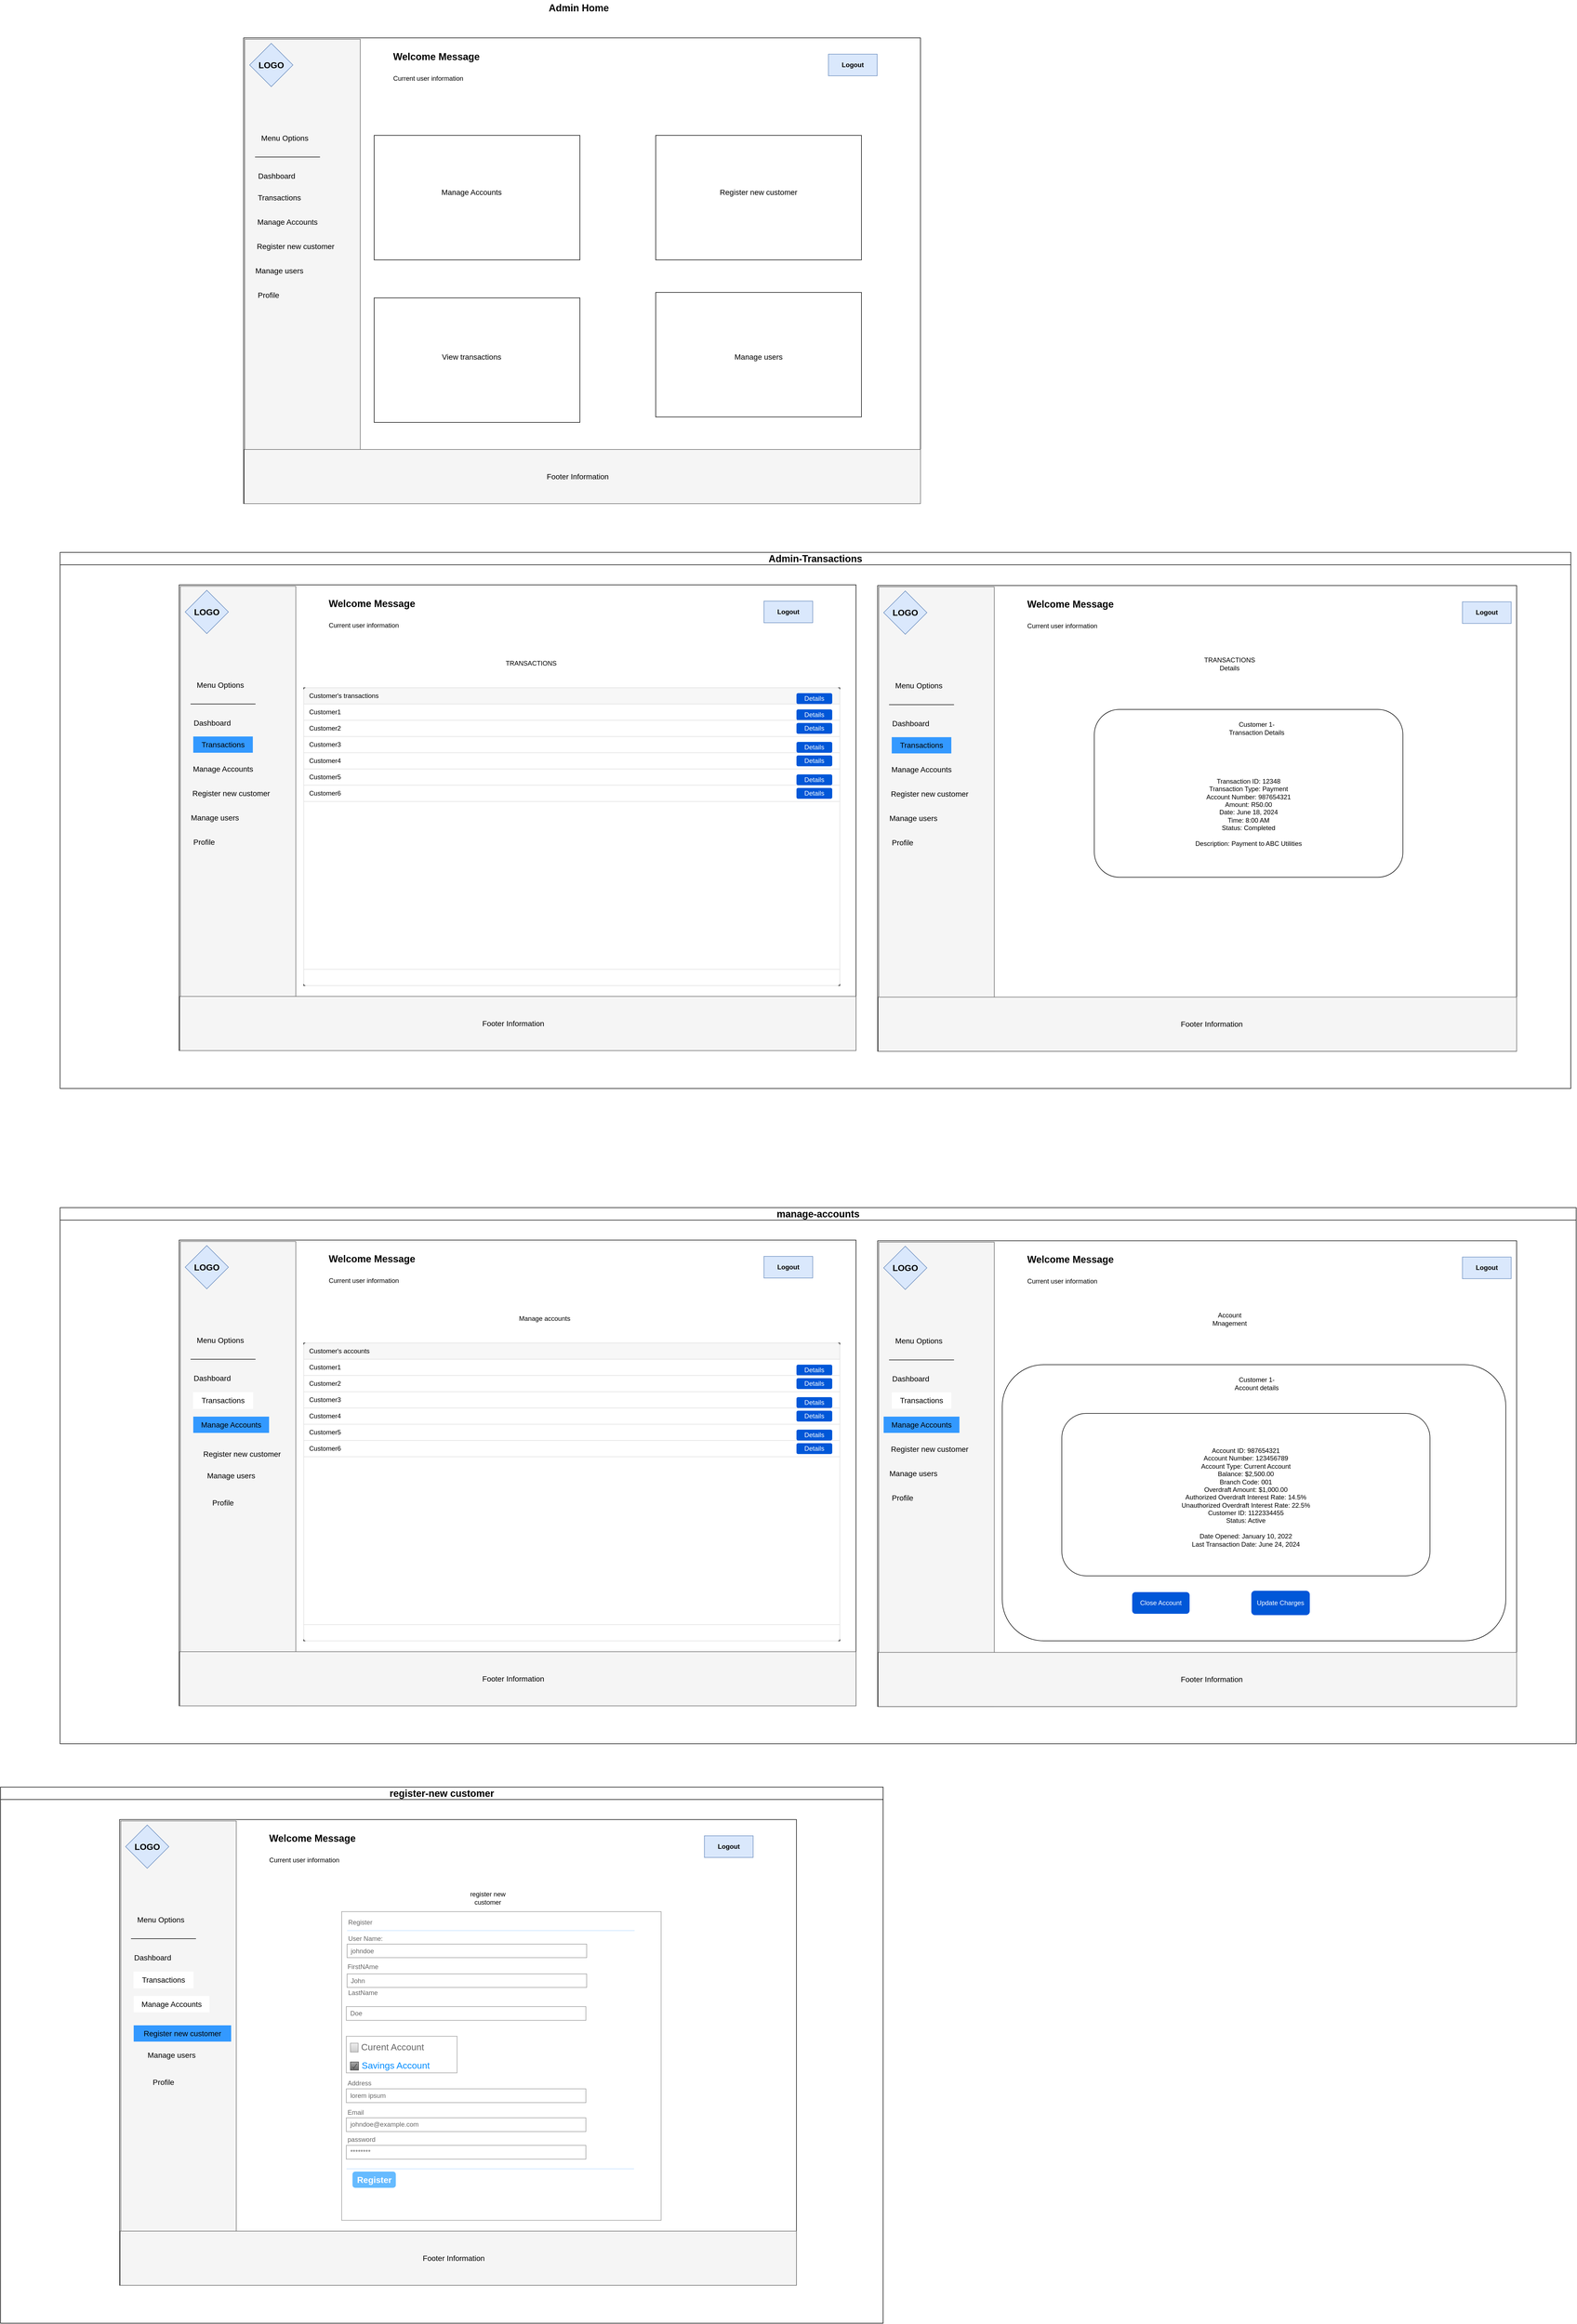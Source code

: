 <mxfile version="24.5.3" type="device">
  <diagram id="3j9G0F825_cHGCq9AKto" name="Page-2">
    <mxGraphModel dx="5407" dy="2713" grid="1" gridSize="10" guides="1" tooltips="1" connect="1" arrows="1" fold="1" page="1" pageScale="1" pageWidth="827" pageHeight="1169" math="0" shadow="0">
      <root>
        <mxCell id="0" />
        <mxCell id="1" parent="0" />
        <mxCell id="xWcjb8qhsKGaQlNw6-6s-24" value="" style="rounded=0;whiteSpace=wrap;html=1;" parent="1" vertex="1">
          <mxGeometry x="-171" y="1180" width="1250" height="860" as="geometry" />
        </mxCell>
        <mxCell id="xWcjb8qhsKGaQlNw6-6s-25" value="" style="rounded=0;whiteSpace=wrap;html=1;fillColor=#f5f5f5;fontColor=#333333;strokeColor=#666666;rotation=-270;" parent="1" vertex="1">
          <mxGeometry x="-490.93" y="1504.69" width="857.5" height="213.13" as="geometry" />
        </mxCell>
        <mxCell id="xWcjb8qhsKGaQlNw6-6s-26" value="&lt;font size=&quot;3&quot;&gt;&lt;b&gt;LOGO&lt;/b&gt;&lt;/font&gt;" style="rhombus;whiteSpace=wrap;html=1;fillColor=#dae8fc;strokeColor=#6c8ebf;" parent="1" vertex="1">
          <mxGeometry x="-160" y="1190" width="80" height="80" as="geometry" />
        </mxCell>
        <mxCell id="xWcjb8qhsKGaQlNw6-6s-30" value="&lt;b&gt;Logout&lt;/b&gt;" style="rounded=0;whiteSpace=wrap;html=1;fillColor=#dae8fc;strokeColor=#6c8ebf;" parent="1" vertex="1">
          <mxGeometry x="909" y="1210" width="90" height="40" as="geometry" />
        </mxCell>
        <mxCell id="xWcjb8qhsKGaQlNw6-6s-32" value="" style="rounded=0;whiteSpace=wrap;html=1;fillColor=#f5f5f5;fontColor=#f5f5f5;strokeColor=#666666;" parent="1" vertex="1">
          <mxGeometry x="-170" y="1940" width="1249" height="100" as="geometry" />
        </mxCell>
        <mxCell id="xWcjb8qhsKGaQlNw6-6s-40" value="&lt;font style=&quot;font-size: 14px;&quot;&gt;Footer Information&lt;/font&gt;" style="text;html=1;align=center;verticalAlign=middle;whiteSpace=wrap;rounded=0;" parent="1" vertex="1">
          <mxGeometry x="383" y="1975" width="126" height="30" as="geometry" />
        </mxCell>
        <mxCell id="xWcjb8qhsKGaQlNw6-6s-41" value="&lt;font style=&quot;font-size: 18px;&quot;&gt;&lt;b&gt;Admin Home&lt;/b&gt;&lt;/font&gt;" style="text;html=1;align=center;verticalAlign=middle;whiteSpace=wrap;rounded=0;" parent="1" vertex="1">
          <mxGeometry x="360" y="1110" width="176" height="30" as="geometry" />
        </mxCell>
        <mxCell id="xWcjb8qhsKGaQlNw6-6s-42" value="" style="rounded=0;whiteSpace=wrap;html=1;" parent="1" vertex="1">
          <mxGeometry x="70" y="1360" width="380" height="230" as="geometry" />
        </mxCell>
        <mxCell id="xWcjb8qhsKGaQlNw6-6s-43" value="&lt;b&gt;&lt;font style=&quot;font-size: 18px;&quot;&gt;Welcome Message&lt;/font&gt;&lt;/b&gt;" style="text;html=1;align=center;verticalAlign=middle;whiteSpace=wrap;rounded=0;" parent="1" vertex="1">
          <mxGeometry x="70" y="1200" width="230" height="30" as="geometry" />
        </mxCell>
        <mxCell id="xWcjb8qhsKGaQlNw6-6s-44" value="Current user information" style="text;html=1;align=center;verticalAlign=middle;whiteSpace=wrap;rounded=0;" parent="1" vertex="1">
          <mxGeometry x="90" y="1240" width="160" height="30" as="geometry" />
        </mxCell>
        <mxCell id="xWcjb8qhsKGaQlNw6-6s-45" value="" style="rounded=0;whiteSpace=wrap;html=1;" parent="1" vertex="1">
          <mxGeometry x="70" y="1660" width="380" height="230" as="geometry" />
        </mxCell>
        <mxCell id="xWcjb8qhsKGaQlNw6-6s-46" value="" style="rounded=0;whiteSpace=wrap;html=1;" parent="1" vertex="1">
          <mxGeometry x="590" y="1360" width="380" height="230" as="geometry" />
        </mxCell>
        <mxCell id="xWcjb8qhsKGaQlNw6-6s-47" value="" style="rounded=0;whiteSpace=wrap;html=1;" parent="1" vertex="1">
          <mxGeometry x="590" y="1650" width="380" height="230" as="geometry" />
        </mxCell>
        <mxCell id="xWcjb8qhsKGaQlNw6-6s-48" value="&lt;font style=&quot;font-size: 14px;&quot;&gt;Menu Options&lt;/font&gt;" style="text;html=1;align=center;verticalAlign=middle;whiteSpace=wrap;rounded=0;" parent="1" vertex="1">
          <mxGeometry x="-150" y="1350" width="110" height="30" as="geometry" />
        </mxCell>
        <mxCell id="xWcjb8qhsKGaQlNw6-6s-49" value="&lt;font style=&quot;font-size: 14px;&quot;&gt;Dashboard&lt;/font&gt;" style="text;html=1;align=center;verticalAlign=middle;whiteSpace=wrap;rounded=0;" parent="1" vertex="1">
          <mxGeometry x="-165" y="1420" width="110" height="30" as="geometry" />
        </mxCell>
        <mxCell id="xWcjb8qhsKGaQlNw6-6s-50" value="&lt;font style=&quot;font-size: 14px;&quot;&gt;Transactions&lt;/font&gt;" style="text;html=1;align=center;verticalAlign=middle;whiteSpace=wrap;rounded=0;" parent="1" vertex="1">
          <mxGeometry x="-160" y="1460" width="110" height="30" as="geometry" />
        </mxCell>
        <mxCell id="xWcjb8qhsKGaQlNw6-6s-51" value="&lt;font style=&quot;font-size: 14px;&quot;&gt;Manage Accounts&lt;/font&gt;" style="text;html=1;align=center;verticalAlign=middle;whiteSpace=wrap;rounded=0;" parent="1" vertex="1">
          <mxGeometry x="-160" y="1504.69" width="140" height="30" as="geometry" />
        </mxCell>
        <mxCell id="xWcjb8qhsKGaQlNw6-6s-53" value="&lt;font style=&quot;font-size: 14px;&quot;&gt;Register new customer&lt;/font&gt;" style="text;html=1;align=center;verticalAlign=middle;whiteSpace=wrap;rounded=0;" parent="1" vertex="1">
          <mxGeometry x="-165" y="1550" width="180" height="30" as="geometry" />
        </mxCell>
        <mxCell id="xWcjb8qhsKGaQlNw6-6s-54" value="&lt;font style=&quot;font-size: 14px;&quot;&gt;Manage users&lt;/font&gt;" style="text;html=1;align=center;verticalAlign=middle;whiteSpace=wrap;rounded=0;" parent="1" vertex="1">
          <mxGeometry x="-160" y="1595" width="110" height="30" as="geometry" />
        </mxCell>
        <mxCell id="xWcjb8qhsKGaQlNw6-6s-55" value="&lt;font style=&quot;font-size: 14px;&quot;&gt;Profile&lt;/font&gt;" style="text;html=1;align=center;verticalAlign=middle;whiteSpace=wrap;rounded=0;" parent="1" vertex="1">
          <mxGeometry x="-180" y="1640" width="110" height="30" as="geometry" />
        </mxCell>
        <mxCell id="xWcjb8qhsKGaQlNw6-6s-56" style="edgeStyle=orthogonalEdgeStyle;rounded=0;orthogonalLoop=1;jettySize=auto;html=1;exitX=0.5;exitY=1;exitDx=0;exitDy=0;" parent="1" source="xWcjb8qhsKGaQlNw6-6s-55" target="xWcjb8qhsKGaQlNw6-6s-55" edge="1">
          <mxGeometry relative="1" as="geometry" />
        </mxCell>
        <mxCell id="xWcjb8qhsKGaQlNw6-6s-57" value="&lt;font style=&quot;font-size: 14px;&quot;&gt;Manage Accounts&lt;/font&gt;" style="text;html=1;align=center;verticalAlign=middle;whiteSpace=wrap;rounded=0;" parent="1" vertex="1">
          <mxGeometry x="180" y="1450" width="140" height="30" as="geometry" />
        </mxCell>
        <mxCell id="xWcjb8qhsKGaQlNw6-6s-58" value="&lt;font style=&quot;font-size: 14px;&quot;&gt;Register new customer&lt;/font&gt;" style="text;html=1;align=center;verticalAlign=middle;whiteSpace=wrap;rounded=0;" parent="1" vertex="1">
          <mxGeometry x="690" y="1450" width="180" height="30" as="geometry" />
        </mxCell>
        <mxCell id="xWcjb8qhsKGaQlNw6-6s-59" value="&lt;font style=&quot;font-size: 14px;&quot;&gt;Manage users&lt;/font&gt;" style="text;html=1;align=center;verticalAlign=middle;whiteSpace=wrap;rounded=0;" parent="1" vertex="1">
          <mxGeometry x="725" y="1754" width="110" height="30" as="geometry" />
        </mxCell>
        <mxCell id="xWcjb8qhsKGaQlNw6-6s-60" value="&lt;font style=&quot;font-size: 14px;&quot;&gt;View transactions&lt;/font&gt;" style="text;html=1;align=center;verticalAlign=middle;whiteSpace=wrap;rounded=0;" parent="1" vertex="1">
          <mxGeometry x="190" y="1754" width="120" height="30" as="geometry" />
        </mxCell>
        <mxCell id="xWcjb8qhsKGaQlNw6-6s-62" value="" style="endArrow=none;html=1;rounded=0;" parent="1" edge="1">
          <mxGeometry width="50" height="50" relative="1" as="geometry">
            <mxPoint x="-30" y="1400" as="sourcePoint" />
            <mxPoint x="-150" y="1400" as="targetPoint" />
          </mxGeometry>
        </mxCell>
        <mxCell id="KaZSMS_361OF5o8MJigc-27" value="&lt;b style=&quot;font-size: 18px;&quot;&gt;Admin-Transactions&lt;/b&gt;" style="swimlane;whiteSpace=wrap;html=1;" parent="1" vertex="1">
          <mxGeometry x="-510" y="2130" width="2790" height="990" as="geometry" />
        </mxCell>
        <mxCell id="KaZSMS_361OF5o8MJigc-137" value="" style="rounded=1;whiteSpace=wrap;html=1;" parent="KaZSMS_361OF5o8MJigc-27" vertex="1">
          <mxGeometry x="2164" y="430" width="346" height="180" as="geometry" />
        </mxCell>
        <mxCell id="KaZSMS_361OF5o8MJigc-28" value="" style="rounded=0;whiteSpace=wrap;html=1;" parent="KaZSMS_361OF5o8MJigc-27" vertex="1">
          <mxGeometry x="219.93" y="60" width="1250" height="860" as="geometry" />
        </mxCell>
        <mxCell id="KaZSMS_361OF5o8MJigc-29" value="" style="rounded=0;whiteSpace=wrap;html=1;fillColor=#f5f5f5;fontColor=#333333;strokeColor=#666666;rotation=-270;" parent="KaZSMS_361OF5o8MJigc-27" vertex="1">
          <mxGeometry x="-100" y="384.69" width="857.5" height="213.13" as="geometry" />
        </mxCell>
        <mxCell id="KaZSMS_361OF5o8MJigc-30" value="&lt;font size=&quot;3&quot;&gt;&lt;b&gt;LOGO&lt;/b&gt;&lt;/font&gt;" style="rhombus;whiteSpace=wrap;html=1;fillColor=#dae8fc;strokeColor=#6c8ebf;" parent="KaZSMS_361OF5o8MJigc-27" vertex="1">
          <mxGeometry x="230.93" y="70" width="80" height="80" as="geometry" />
        </mxCell>
        <mxCell id="KaZSMS_361OF5o8MJigc-31" value="&lt;b&gt;Logout&lt;/b&gt;" style="rounded=0;whiteSpace=wrap;html=1;fillColor=#dae8fc;strokeColor=#6c8ebf;" parent="KaZSMS_361OF5o8MJigc-27" vertex="1">
          <mxGeometry x="1299.93" y="90" width="90" height="40" as="geometry" />
        </mxCell>
        <mxCell id="KaZSMS_361OF5o8MJigc-32" value="" style="rounded=0;whiteSpace=wrap;html=1;fillColor=#f5f5f5;fontColor=#f5f5f5;strokeColor=#666666;" parent="KaZSMS_361OF5o8MJigc-27" vertex="1">
          <mxGeometry x="220.93" y="820" width="1249" height="100" as="geometry" />
        </mxCell>
        <mxCell id="KaZSMS_361OF5o8MJigc-33" value="&lt;font style=&quot;font-size: 14px;&quot;&gt;Footer Information&lt;/font&gt;" style="text;html=1;align=center;verticalAlign=middle;whiteSpace=wrap;rounded=0;" parent="KaZSMS_361OF5o8MJigc-27" vertex="1">
          <mxGeometry x="773.93" y="855" width="126" height="30" as="geometry" />
        </mxCell>
        <mxCell id="KaZSMS_361OF5o8MJigc-35" value="" style="rounded=0;whiteSpace=wrap;html=1;" parent="KaZSMS_361OF5o8MJigc-27" vertex="1">
          <mxGeometry x="450" y="250" width="990" height="550" as="geometry" />
        </mxCell>
        <mxCell id="KaZSMS_361OF5o8MJigc-36" value="&lt;b&gt;&lt;font style=&quot;font-size: 18px;&quot;&gt;Welcome Message&lt;/font&gt;&lt;/b&gt;" style="text;html=1;align=center;verticalAlign=middle;whiteSpace=wrap;rounded=0;" parent="KaZSMS_361OF5o8MJigc-27" vertex="1">
          <mxGeometry x="460.93" y="80" width="230" height="30" as="geometry" />
        </mxCell>
        <mxCell id="KaZSMS_361OF5o8MJigc-37" value="Current user information" style="text;html=1;align=center;verticalAlign=middle;whiteSpace=wrap;rounded=0;" parent="KaZSMS_361OF5o8MJigc-27" vertex="1">
          <mxGeometry x="480.93" y="120" width="160" height="30" as="geometry" />
        </mxCell>
        <mxCell id="KaZSMS_361OF5o8MJigc-39" value="&lt;font style=&quot;font-size: 14px;&quot;&gt;Menu Options&lt;/font&gt;" style="text;html=1;align=center;verticalAlign=middle;whiteSpace=wrap;rounded=0;" parent="KaZSMS_361OF5o8MJigc-27" vertex="1">
          <mxGeometry x="240.93" y="230" width="110" height="30" as="geometry" />
        </mxCell>
        <mxCell id="KaZSMS_361OF5o8MJigc-40" value="&lt;font style=&quot;font-size: 14px;&quot;&gt;Dashboard&lt;/font&gt;" style="text;html=1;align=center;verticalAlign=middle;whiteSpace=wrap;rounded=0;" parent="KaZSMS_361OF5o8MJigc-27" vertex="1">
          <mxGeometry x="225.93" y="300" width="110" height="30" as="geometry" />
        </mxCell>
        <mxCell id="KaZSMS_361OF5o8MJigc-41" value="&lt;font style=&quot;font-size: 14px;&quot;&gt;Transactions&lt;/font&gt;" style="text;html=1;align=center;verticalAlign=middle;whiteSpace=wrap;rounded=0;fillColor=#3399FF;" parent="KaZSMS_361OF5o8MJigc-27" vertex="1">
          <mxGeometry x="245.93" y="340" width="110" height="30" as="geometry" />
        </mxCell>
        <mxCell id="KaZSMS_361OF5o8MJigc-42" value="&lt;font style=&quot;font-size: 14px;&quot;&gt;Manage Accounts&lt;/font&gt;" style="text;html=1;align=center;verticalAlign=middle;whiteSpace=wrap;rounded=0;" parent="KaZSMS_361OF5o8MJigc-27" vertex="1">
          <mxGeometry x="230.93" y="384.69" width="140" height="30" as="geometry" />
        </mxCell>
        <mxCell id="KaZSMS_361OF5o8MJigc-43" value="&lt;font style=&quot;font-size: 14px;&quot;&gt;Register new customer&lt;/font&gt;" style="text;html=1;align=center;verticalAlign=middle;whiteSpace=wrap;rounded=0;" parent="KaZSMS_361OF5o8MJigc-27" vertex="1">
          <mxGeometry x="225.93" y="430" width="180" height="30" as="geometry" />
        </mxCell>
        <mxCell id="KaZSMS_361OF5o8MJigc-44" value="&lt;font style=&quot;font-size: 14px;&quot;&gt;Manage users&lt;/font&gt;" style="text;html=1;align=center;verticalAlign=middle;whiteSpace=wrap;rounded=0;" parent="KaZSMS_361OF5o8MJigc-27" vertex="1">
          <mxGeometry x="230.93" y="475" width="110" height="30" as="geometry" />
        </mxCell>
        <mxCell id="KaZSMS_361OF5o8MJigc-45" value="&lt;font style=&quot;font-size: 14px;&quot;&gt;Profile&lt;/font&gt;" style="text;html=1;align=center;verticalAlign=middle;whiteSpace=wrap;rounded=0;" parent="KaZSMS_361OF5o8MJigc-27" vertex="1">
          <mxGeometry x="210.93" y="520" width="110" height="30" as="geometry" />
        </mxCell>
        <mxCell id="KaZSMS_361OF5o8MJigc-46" style="edgeStyle=orthogonalEdgeStyle;rounded=0;orthogonalLoop=1;jettySize=auto;html=1;exitX=0.5;exitY=1;exitDx=0;exitDy=0;" parent="KaZSMS_361OF5o8MJigc-27" source="KaZSMS_361OF5o8MJigc-45" target="KaZSMS_361OF5o8MJigc-45" edge="1">
          <mxGeometry relative="1" as="geometry" />
        </mxCell>
        <mxCell id="KaZSMS_361OF5o8MJigc-49" value="" style="endArrow=none;html=1;rounded=0;" parent="KaZSMS_361OF5o8MJigc-27" edge="1">
          <mxGeometry width="50" height="50" relative="1" as="geometry">
            <mxPoint x="360.93" y="280" as="sourcePoint" />
            <mxPoint x="240.93" y="280" as="targetPoint" />
          </mxGeometry>
        </mxCell>
        <mxCell id="KaZSMS_361OF5o8MJigc-50" value="TRANSACTIONS" style="text;html=1;align=center;verticalAlign=middle;whiteSpace=wrap;rounded=0;" parent="KaZSMS_361OF5o8MJigc-27" vertex="1">
          <mxGeometry x="839.93" y="190" width="60" height="30" as="geometry" />
        </mxCell>
        <mxCell id="KaZSMS_361OF5o8MJigc-51" value="" style="html=1;shadow=0;dashed=0;shape=mxgraph.bootstrap.rrect;rSize=5;strokeColor=#DFDFDF;html=1;whiteSpace=wrap;fillColor=#FFFFFF;fontColor=#000000;" parent="KaZSMS_361OF5o8MJigc-27" vertex="1">
          <mxGeometry x="450" y="250" width="990" height="550" as="geometry" />
        </mxCell>
        <mxCell id="KaZSMS_361OF5o8MJigc-52" value="Customer&#39;s transactions" style="html=1;shadow=0;dashed=0;shape=mxgraph.bootstrap.topButton;strokeColor=inherit;fillColor=#F7F7F7;rSize=5;perimeter=none;whiteSpace=wrap;resizeWidth=1;align=left;spacing=10;" parent="KaZSMS_361OF5o8MJigc-51" vertex="1">
          <mxGeometry width="990" height="30" relative="1" as="geometry" />
        </mxCell>
        <mxCell id="KaZSMS_361OF5o8MJigc-53" value="Customer1" style="strokeColor=inherit;fillColor=inherit;gradientColor=inherit;fontColor=inherit;html=1;shadow=0;dashed=0;perimeter=none;whiteSpace=wrap;resizeWidth=1;align=left;spacing=10;" parent="KaZSMS_361OF5o8MJigc-51" vertex="1">
          <mxGeometry width="990" height="30" relative="1" as="geometry">
            <mxPoint y="30" as="offset" />
          </mxGeometry>
        </mxCell>
        <mxCell id="KaZSMS_361OF5o8MJigc-54" value="Customer3" style="strokeColor=inherit;fillColor=inherit;gradientColor=inherit;fontColor=inherit;html=1;shadow=0;dashed=0;perimeter=none;whiteSpace=wrap;resizeWidth=1;align=left;spacing=10;" parent="KaZSMS_361OF5o8MJigc-51" vertex="1">
          <mxGeometry width="990" height="30" relative="1" as="geometry">
            <mxPoint y="90" as="offset" />
          </mxGeometry>
        </mxCell>
        <mxCell id="KaZSMS_361OF5o8MJigc-55" value="" style="strokeColor=inherit;fillColor=inherit;gradientColor=inherit;fontColor=inherit;html=1;shadow=0;dashed=0;shape=mxgraph.bootstrap.bottomButton;rSize=5;perimeter=none;whiteSpace=wrap;resizeWidth=1;resizeHeight=0;align=left;spacing=10;" parent="KaZSMS_361OF5o8MJigc-51" vertex="1">
          <mxGeometry y="1" width="990" height="30" relative="1" as="geometry">
            <mxPoint y="-30" as="offset" />
          </mxGeometry>
        </mxCell>
        <mxCell id="KaZSMS_361OF5o8MJigc-56" value="Details" style="rounded=1;fillColor=#0057D8;strokeColor=none;html=1;whiteSpace=wrap;fontColor=#ffffff;align=center;verticalAlign=middle;fontStyle=0;fontSize=12;sketch=0;" parent="KaZSMS_361OF5o8MJigc-51" vertex="1">
          <mxGeometry x="910" y="10" width="66" height="20" as="geometry" />
        </mxCell>
        <mxCell id="KaZSMS_361OF5o8MJigc-57" value="Details" style="rounded=1;fillColor=#0057D8;strokeColor=none;html=1;whiteSpace=wrap;fontColor=#ffffff;align=center;verticalAlign=middle;fontStyle=0;fontSize=12;sketch=0;" parent="KaZSMS_361OF5o8MJigc-51" vertex="1">
          <mxGeometry x="910" y="40" width="66" height="20" as="geometry" />
        </mxCell>
        <mxCell id="KaZSMS_361OF5o8MJigc-92" value="Customer6" style="strokeColor=inherit;fillColor=inherit;gradientColor=inherit;fontColor=inherit;html=1;shadow=0;dashed=0;perimeter=none;whiteSpace=wrap;resizeWidth=1;align=left;spacing=10;" parent="KaZSMS_361OF5o8MJigc-51" vertex="1">
          <mxGeometry y="180" width="990" height="30" as="geometry" />
        </mxCell>
        <mxCell id="KaZSMS_361OF5o8MJigc-91" value="Customer5" style="strokeColor=inherit;fillColor=inherit;gradientColor=inherit;fontColor=inherit;html=1;shadow=0;dashed=0;perimeter=none;whiteSpace=wrap;resizeWidth=1;align=left;spacing=10;" parent="KaZSMS_361OF5o8MJigc-51" vertex="1">
          <mxGeometry y="150" width="990" height="30" as="geometry" />
        </mxCell>
        <mxCell id="KaZSMS_361OF5o8MJigc-90" value="Customer4" style="strokeColor=inherit;fillColor=inherit;gradientColor=inherit;fontColor=inherit;html=1;shadow=0;dashed=0;perimeter=none;whiteSpace=wrap;resizeWidth=1;align=left;spacing=10;" parent="KaZSMS_361OF5o8MJigc-51" vertex="1">
          <mxGeometry y="120" width="990" height="30" as="geometry" />
        </mxCell>
        <mxCell id="KaZSMS_361OF5o8MJigc-89" value="Customer2" style="strokeColor=inherit;fillColor=inherit;gradientColor=inherit;fontColor=inherit;html=1;shadow=0;dashed=0;perimeter=none;whiteSpace=wrap;resizeWidth=1;align=left;spacing=10;" parent="KaZSMS_361OF5o8MJigc-51" vertex="1">
          <mxGeometry y="60" width="990" height="30" as="geometry" />
        </mxCell>
        <mxCell id="KaZSMS_361OF5o8MJigc-58" value="Details" style="rounded=1;fillColor=#0057D8;strokeColor=none;html=1;whiteSpace=wrap;fontColor=#ffffff;align=center;verticalAlign=middle;fontStyle=0;fontSize=12;sketch=0;" parent="KaZSMS_361OF5o8MJigc-51" vertex="1">
          <mxGeometry x="910" y="65" width="66" height="20" as="geometry" />
        </mxCell>
        <mxCell id="KaZSMS_361OF5o8MJigc-94" value="Details" style="rounded=1;fillColor=#0057D8;strokeColor=none;html=1;whiteSpace=wrap;fontColor=#ffffff;align=center;verticalAlign=middle;fontStyle=0;fontSize=12;sketch=0;" parent="KaZSMS_361OF5o8MJigc-51" vertex="1">
          <mxGeometry x="910" y="185" width="66" height="20" as="geometry" />
        </mxCell>
        <mxCell id="KaZSMS_361OF5o8MJigc-93" value="Details" style="rounded=1;fillColor=#0057D8;strokeColor=none;html=1;whiteSpace=wrap;fontColor=#ffffff;align=center;verticalAlign=middle;fontStyle=0;fontSize=12;sketch=0;" parent="KaZSMS_361OF5o8MJigc-51" vertex="1">
          <mxGeometry x="910" y="160" width="66" height="20" as="geometry" />
        </mxCell>
        <mxCell id="KaZSMS_361OF5o8MJigc-96" value="Details" style="rounded=1;fillColor=#0057D8;strokeColor=none;html=1;whiteSpace=wrap;fontColor=#ffffff;align=center;verticalAlign=middle;fontStyle=0;fontSize=12;sketch=0;" parent="KaZSMS_361OF5o8MJigc-51" vertex="1">
          <mxGeometry x="910" y="125" width="66" height="20" as="geometry" />
        </mxCell>
        <mxCell id="KaZSMS_361OF5o8MJigc-97" value="Details" style="rounded=1;fillColor=#0057D8;strokeColor=none;html=1;whiteSpace=wrap;fontColor=#ffffff;align=center;verticalAlign=middle;fontStyle=0;fontSize=12;sketch=0;" parent="KaZSMS_361OF5o8MJigc-51" vertex="1">
          <mxGeometry x="910" y="100" width="66" height="20" as="geometry" />
        </mxCell>
        <mxCell id="KaZSMS_361OF5o8MJigc-98" value="" style="rounded=0;whiteSpace=wrap;html=1;" parent="KaZSMS_361OF5o8MJigc-27" vertex="1">
          <mxGeometry x="1509.93" y="61.26" width="1180.07" height="860" as="geometry" />
        </mxCell>
        <mxCell id="KaZSMS_361OF5o8MJigc-99" value="" style="rounded=0;whiteSpace=wrap;html=1;fillColor=#f5f5f5;fontColor=#333333;strokeColor=#666666;rotation=-270;" parent="KaZSMS_361OF5o8MJigc-27" vertex="1">
          <mxGeometry x="1190" y="385.95" width="857.5" height="213.13" as="geometry" />
        </mxCell>
        <mxCell id="KaZSMS_361OF5o8MJigc-100" value="&lt;font size=&quot;3&quot;&gt;&lt;b&gt;LOGO&lt;/b&gt;&lt;/font&gt;" style="rhombus;whiteSpace=wrap;html=1;fillColor=#dae8fc;strokeColor=#6c8ebf;" parent="KaZSMS_361OF5o8MJigc-27" vertex="1">
          <mxGeometry x="1520.93" y="71.26" width="80" height="80" as="geometry" />
        </mxCell>
        <mxCell id="KaZSMS_361OF5o8MJigc-101" value="&lt;b&gt;Logout&lt;/b&gt;" style="rounded=0;whiteSpace=wrap;html=1;fillColor=#dae8fc;strokeColor=#6c8ebf;" parent="KaZSMS_361OF5o8MJigc-27" vertex="1">
          <mxGeometry x="2589.93" y="91.26" width="90" height="40" as="geometry" />
        </mxCell>
        <mxCell id="KaZSMS_361OF5o8MJigc-102" value="" style="rounded=0;whiteSpace=wrap;html=1;fillColor=#f5f5f5;fontColor=#f5f5f5;strokeColor=#666666;" parent="KaZSMS_361OF5o8MJigc-27" vertex="1">
          <mxGeometry x="1510.93" y="821.26" width="1179.07" height="100" as="geometry" />
        </mxCell>
        <mxCell id="KaZSMS_361OF5o8MJigc-103" value="&lt;font style=&quot;font-size: 14px;&quot;&gt;Footer Information&lt;/font&gt;" style="text;html=1;align=center;verticalAlign=middle;whiteSpace=wrap;rounded=0;" parent="KaZSMS_361OF5o8MJigc-27" vertex="1">
          <mxGeometry x="2063.93" y="856.26" width="126" height="30" as="geometry" />
        </mxCell>
        <mxCell id="KaZSMS_361OF5o8MJigc-105" value="&lt;b&gt;&lt;font style=&quot;font-size: 18px;&quot;&gt;Welcome Message&lt;/font&gt;&lt;/b&gt;" style="text;html=1;align=center;verticalAlign=middle;whiteSpace=wrap;rounded=0;" parent="KaZSMS_361OF5o8MJigc-27" vertex="1">
          <mxGeometry x="1750.93" y="81.26" width="230" height="30" as="geometry" />
        </mxCell>
        <mxCell id="KaZSMS_361OF5o8MJigc-106" value="Current user information" style="text;html=1;align=center;verticalAlign=middle;whiteSpace=wrap;rounded=0;" parent="KaZSMS_361OF5o8MJigc-27" vertex="1">
          <mxGeometry x="1770.93" y="121.26" width="160" height="30" as="geometry" />
        </mxCell>
        <mxCell id="KaZSMS_361OF5o8MJigc-107" value="&lt;font style=&quot;font-size: 14px;&quot;&gt;Menu Options&lt;/font&gt;" style="text;html=1;align=center;verticalAlign=middle;whiteSpace=wrap;rounded=0;" parent="KaZSMS_361OF5o8MJigc-27" vertex="1">
          <mxGeometry x="1530.93" y="231.26" width="110" height="30" as="geometry" />
        </mxCell>
        <mxCell id="KaZSMS_361OF5o8MJigc-108" value="&lt;font style=&quot;font-size: 14px;&quot;&gt;Dashboard&lt;/font&gt;" style="text;html=1;align=center;verticalAlign=middle;whiteSpace=wrap;rounded=0;" parent="KaZSMS_361OF5o8MJigc-27" vertex="1">
          <mxGeometry x="1515.93" y="301.26" width="110" height="30" as="geometry" />
        </mxCell>
        <mxCell id="KaZSMS_361OF5o8MJigc-109" value="&lt;font style=&quot;font-size: 14px;&quot;&gt;Transactions&lt;/font&gt;" style="text;html=1;align=center;verticalAlign=middle;whiteSpace=wrap;rounded=0;fillColor=#3399FF;" parent="KaZSMS_361OF5o8MJigc-27" vertex="1">
          <mxGeometry x="1535.93" y="341.26" width="110" height="30" as="geometry" />
        </mxCell>
        <mxCell id="KaZSMS_361OF5o8MJigc-110" value="&lt;font style=&quot;font-size: 14px;&quot;&gt;Manage Accounts&lt;/font&gt;" style="text;html=1;align=center;verticalAlign=middle;whiteSpace=wrap;rounded=0;" parent="KaZSMS_361OF5o8MJigc-27" vertex="1">
          <mxGeometry x="1520.93" y="385.95" width="140" height="30" as="geometry" />
        </mxCell>
        <mxCell id="KaZSMS_361OF5o8MJigc-111" value="&lt;font style=&quot;font-size: 14px;&quot;&gt;Register new customer&lt;/font&gt;" style="text;html=1;align=center;verticalAlign=middle;whiteSpace=wrap;rounded=0;" parent="KaZSMS_361OF5o8MJigc-27" vertex="1">
          <mxGeometry x="1515.93" y="431.26" width="180" height="30" as="geometry" />
        </mxCell>
        <mxCell id="KaZSMS_361OF5o8MJigc-112" value="&lt;font style=&quot;font-size: 14px;&quot;&gt;Manage users&lt;/font&gt;" style="text;html=1;align=center;verticalAlign=middle;whiteSpace=wrap;rounded=0;" parent="KaZSMS_361OF5o8MJigc-27" vertex="1">
          <mxGeometry x="1520.93" y="476.26" width="110" height="30" as="geometry" />
        </mxCell>
        <mxCell id="KaZSMS_361OF5o8MJigc-113" value="&lt;font style=&quot;font-size: 14px;&quot;&gt;Profile&lt;/font&gt;" style="text;html=1;align=center;verticalAlign=middle;whiteSpace=wrap;rounded=0;" parent="KaZSMS_361OF5o8MJigc-27" vertex="1">
          <mxGeometry x="1500.93" y="521.26" width="110" height="30" as="geometry" />
        </mxCell>
        <mxCell id="KaZSMS_361OF5o8MJigc-114" style="edgeStyle=orthogonalEdgeStyle;rounded=0;orthogonalLoop=1;jettySize=auto;html=1;exitX=0.5;exitY=1;exitDx=0;exitDy=0;" parent="KaZSMS_361OF5o8MJigc-27" source="KaZSMS_361OF5o8MJigc-113" target="KaZSMS_361OF5o8MJigc-113" edge="1">
          <mxGeometry relative="1" as="geometry" />
        </mxCell>
        <mxCell id="KaZSMS_361OF5o8MJigc-115" value="" style="endArrow=none;html=1;rounded=0;" parent="KaZSMS_361OF5o8MJigc-27" edge="1">
          <mxGeometry width="50" height="50" relative="1" as="geometry">
            <mxPoint x="1650.93" y="281.26" as="sourcePoint" />
            <mxPoint x="1530.93" y="281.26" as="targetPoint" />
          </mxGeometry>
        </mxCell>
        <mxCell id="KaZSMS_361OF5o8MJigc-116" value="TRANSACTIONS Details" style="text;html=1;align=center;verticalAlign=middle;whiteSpace=wrap;rounded=0;" parent="KaZSMS_361OF5o8MJigc-27" vertex="1">
          <mxGeometry x="2129.93" y="191.26" width="60" height="30" as="geometry" />
        </mxCell>
        <mxCell id="KaZSMS_361OF5o8MJigc-133" value="" style="rounded=1;whiteSpace=wrap;html=1;" parent="KaZSMS_361OF5o8MJigc-27" vertex="1">
          <mxGeometry x="1910" y="290" width="570" height="310" as="geometry" />
        </mxCell>
        <mxCell id="KaZSMS_361OF5o8MJigc-134" value="Customer 1-Transaction Details" style="text;html=1;align=center;verticalAlign=middle;whiteSpace=wrap;rounded=0;" parent="KaZSMS_361OF5o8MJigc-27" vertex="1">
          <mxGeometry x="2154.97" y="310" width="110.07" height="30" as="geometry" />
        </mxCell>
        <mxCell id="KaZSMS_361OF5o8MJigc-136" value="&lt;div&gt;Transaction ID: 12348&lt;/div&gt;&lt;div&gt;Transaction Type: Payment&lt;/div&gt;&lt;div&gt;Account Number: 987654321&lt;/div&gt;&lt;div&gt;Amount: R50.00&lt;/div&gt;&lt;div&gt;Date: June 18, 2024&lt;/div&gt;&lt;div&gt;Time: 8:00 AM&lt;/div&gt;&lt;div&gt;Status: Completed&lt;/div&gt;&lt;div&gt;&lt;br&gt;&lt;/div&gt;&lt;div&gt;Description: Payment to ABC Utilities&lt;/div&gt;" style="text;html=1;align=center;verticalAlign=middle;whiteSpace=wrap;rounded=0;" parent="KaZSMS_361OF5o8MJigc-27" vertex="1">
          <mxGeometry x="2085" y="400" width="220" height="160" as="geometry" />
        </mxCell>
        <mxCell id="KaZSMS_361OF5o8MJigc-138" value="&lt;b style=&quot;font-size: 18px;&quot;&gt;manage-accounts&lt;/b&gt;" style="swimlane;whiteSpace=wrap;html=1;" parent="1" vertex="1">
          <mxGeometry x="-510" y="3340" width="2800" height="990" as="geometry" />
        </mxCell>
        <mxCell id="KaZSMS_361OF5o8MJigc-139" value="" style="rounded=1;whiteSpace=wrap;html=1;" parent="KaZSMS_361OF5o8MJigc-138" vertex="1">
          <mxGeometry x="2164" y="430" width="346" height="180" as="geometry" />
        </mxCell>
        <mxCell id="KaZSMS_361OF5o8MJigc-140" value="" style="rounded=0;whiteSpace=wrap;html=1;" parent="KaZSMS_361OF5o8MJigc-138" vertex="1">
          <mxGeometry x="219.93" y="60" width="1250" height="860" as="geometry" />
        </mxCell>
        <mxCell id="KaZSMS_361OF5o8MJigc-141" value="" style="rounded=0;whiteSpace=wrap;html=1;fillColor=#f5f5f5;fontColor=#333333;strokeColor=#666666;rotation=-270;" parent="KaZSMS_361OF5o8MJigc-138" vertex="1">
          <mxGeometry x="-100" y="384.69" width="857.5" height="213.13" as="geometry" />
        </mxCell>
        <mxCell id="KaZSMS_361OF5o8MJigc-142" value="&lt;font size=&quot;3&quot;&gt;&lt;b&gt;LOGO&lt;/b&gt;&lt;/font&gt;" style="rhombus;whiteSpace=wrap;html=1;fillColor=#dae8fc;strokeColor=#6c8ebf;" parent="KaZSMS_361OF5o8MJigc-138" vertex="1">
          <mxGeometry x="230.93" y="70" width="80" height="80" as="geometry" />
        </mxCell>
        <mxCell id="KaZSMS_361OF5o8MJigc-143" value="&lt;b&gt;Logout&lt;/b&gt;" style="rounded=0;whiteSpace=wrap;html=1;fillColor=#dae8fc;strokeColor=#6c8ebf;" parent="KaZSMS_361OF5o8MJigc-138" vertex="1">
          <mxGeometry x="1299.93" y="90" width="90" height="40" as="geometry" />
        </mxCell>
        <mxCell id="KaZSMS_361OF5o8MJigc-144" value="" style="rounded=0;whiteSpace=wrap;html=1;fillColor=#f5f5f5;fontColor=#f5f5f5;strokeColor=#666666;" parent="KaZSMS_361OF5o8MJigc-138" vertex="1">
          <mxGeometry x="220.93" y="820" width="1249" height="100" as="geometry" />
        </mxCell>
        <mxCell id="KaZSMS_361OF5o8MJigc-145" value="&lt;font style=&quot;font-size: 14px;&quot;&gt;Footer Information&lt;/font&gt;" style="text;html=1;align=center;verticalAlign=middle;whiteSpace=wrap;rounded=0;" parent="KaZSMS_361OF5o8MJigc-138" vertex="1">
          <mxGeometry x="773.93" y="855" width="126" height="30" as="geometry" />
        </mxCell>
        <mxCell id="KaZSMS_361OF5o8MJigc-146" value="" style="rounded=0;whiteSpace=wrap;html=1;" parent="KaZSMS_361OF5o8MJigc-138" vertex="1">
          <mxGeometry x="450" y="250" width="990" height="550" as="geometry" />
        </mxCell>
        <mxCell id="KaZSMS_361OF5o8MJigc-147" value="&lt;b&gt;&lt;font style=&quot;font-size: 18px;&quot;&gt;Welcome Message&lt;/font&gt;&lt;/b&gt;" style="text;html=1;align=center;verticalAlign=middle;whiteSpace=wrap;rounded=0;" parent="KaZSMS_361OF5o8MJigc-138" vertex="1">
          <mxGeometry x="460.93" y="80" width="230" height="30" as="geometry" />
        </mxCell>
        <mxCell id="KaZSMS_361OF5o8MJigc-148" value="Current user information" style="text;html=1;align=center;verticalAlign=middle;whiteSpace=wrap;rounded=0;" parent="KaZSMS_361OF5o8MJigc-138" vertex="1">
          <mxGeometry x="480.93" y="120" width="160" height="30" as="geometry" />
        </mxCell>
        <mxCell id="KaZSMS_361OF5o8MJigc-149" value="&lt;font style=&quot;font-size: 14px;&quot;&gt;Menu Options&lt;/font&gt;" style="text;html=1;align=center;verticalAlign=middle;whiteSpace=wrap;rounded=0;" parent="KaZSMS_361OF5o8MJigc-138" vertex="1">
          <mxGeometry x="240.93" y="230" width="110" height="30" as="geometry" />
        </mxCell>
        <mxCell id="KaZSMS_361OF5o8MJigc-150" value="&lt;font style=&quot;font-size: 14px;&quot;&gt;Dashboard&lt;/font&gt;" style="text;html=1;align=center;verticalAlign=middle;whiteSpace=wrap;rounded=0;" parent="KaZSMS_361OF5o8MJigc-138" vertex="1">
          <mxGeometry x="225.93" y="300" width="110" height="30" as="geometry" />
        </mxCell>
        <mxCell id="KaZSMS_361OF5o8MJigc-151" value="&lt;font style=&quot;font-size: 14px;&quot;&gt;Transactions&lt;/font&gt;" style="text;html=1;align=center;verticalAlign=middle;whiteSpace=wrap;rounded=0;fillColor=#FFFFFF;strokeColor=#FFFFFF;" parent="KaZSMS_361OF5o8MJigc-138" vertex="1">
          <mxGeometry x="245.93" y="341.26" width="110" height="30" as="geometry" />
        </mxCell>
        <mxCell id="KaZSMS_361OF5o8MJigc-152" value="&lt;font style=&quot;font-size: 14px;&quot;&gt;Manage Accounts&lt;/font&gt;" style="text;html=1;align=center;verticalAlign=middle;whiteSpace=wrap;rounded=0;fillColor=#3399FF;" parent="KaZSMS_361OF5o8MJigc-138" vertex="1">
          <mxGeometry x="245.93" y="385.95" width="140" height="30" as="geometry" />
        </mxCell>
        <mxCell id="KaZSMS_361OF5o8MJigc-153" value="&lt;font style=&quot;font-size: 14px;&quot;&gt;Register new customer&lt;/font&gt;" style="text;html=1;align=center;verticalAlign=middle;whiteSpace=wrap;rounded=0;" parent="KaZSMS_361OF5o8MJigc-138" vertex="1">
          <mxGeometry x="245.93" y="440" width="180" height="30" as="geometry" />
        </mxCell>
        <mxCell id="KaZSMS_361OF5o8MJigc-154" value="&lt;font style=&quot;font-size: 14px;&quot;&gt;Manage users&lt;/font&gt;" style="text;html=1;align=center;verticalAlign=middle;whiteSpace=wrap;rounded=0;" parent="KaZSMS_361OF5o8MJigc-138" vertex="1">
          <mxGeometry x="260.93" y="480" width="110" height="30" as="geometry" />
        </mxCell>
        <mxCell id="KaZSMS_361OF5o8MJigc-155" value="&lt;font style=&quot;font-size: 14px;&quot;&gt;Profile&lt;/font&gt;" style="text;html=1;align=center;verticalAlign=middle;whiteSpace=wrap;rounded=0;" parent="KaZSMS_361OF5o8MJigc-138" vertex="1">
          <mxGeometry x="245.93" y="530" width="110" height="30" as="geometry" />
        </mxCell>
        <mxCell id="KaZSMS_361OF5o8MJigc-156" style="edgeStyle=orthogonalEdgeStyle;rounded=0;orthogonalLoop=1;jettySize=auto;html=1;exitX=0.5;exitY=1;exitDx=0;exitDy=0;" parent="KaZSMS_361OF5o8MJigc-138" source="KaZSMS_361OF5o8MJigc-155" target="KaZSMS_361OF5o8MJigc-155" edge="1">
          <mxGeometry relative="1" as="geometry" />
        </mxCell>
        <mxCell id="KaZSMS_361OF5o8MJigc-157" value="" style="endArrow=none;html=1;rounded=0;" parent="KaZSMS_361OF5o8MJigc-138" edge="1">
          <mxGeometry width="50" height="50" relative="1" as="geometry">
            <mxPoint x="360.93" y="280" as="sourcePoint" />
            <mxPoint x="240.93" y="280" as="targetPoint" />
          </mxGeometry>
        </mxCell>
        <mxCell id="KaZSMS_361OF5o8MJigc-158" value="Manage accounts" style="text;html=1;align=center;verticalAlign=middle;whiteSpace=wrap;rounded=0;" parent="KaZSMS_361OF5o8MJigc-138" vertex="1">
          <mxGeometry x="839.93" y="190" width="110.07" height="30" as="geometry" />
        </mxCell>
        <mxCell id="KaZSMS_361OF5o8MJigc-159" value="" style="html=1;shadow=0;dashed=0;shape=mxgraph.bootstrap.rrect;rSize=5;strokeColor=#DFDFDF;html=1;whiteSpace=wrap;fillColor=#FFFFFF;fontColor=#000000;" parent="KaZSMS_361OF5o8MJigc-138" vertex="1">
          <mxGeometry x="450" y="250" width="990" height="550" as="geometry" />
        </mxCell>
        <mxCell id="KaZSMS_361OF5o8MJigc-160" value="Customer&#39;s accounts" style="html=1;shadow=0;dashed=0;shape=mxgraph.bootstrap.topButton;strokeColor=inherit;fillColor=#F7F7F7;rSize=5;perimeter=none;whiteSpace=wrap;resizeWidth=1;align=left;spacing=10;" parent="KaZSMS_361OF5o8MJigc-159" vertex="1">
          <mxGeometry width="990" height="30" relative="1" as="geometry" />
        </mxCell>
        <mxCell id="KaZSMS_361OF5o8MJigc-161" value="Customer1" style="strokeColor=inherit;fillColor=inherit;gradientColor=inherit;fontColor=inherit;html=1;shadow=0;dashed=0;perimeter=none;whiteSpace=wrap;resizeWidth=1;align=left;spacing=10;" parent="KaZSMS_361OF5o8MJigc-159" vertex="1">
          <mxGeometry width="990" height="30" relative="1" as="geometry">
            <mxPoint y="30" as="offset" />
          </mxGeometry>
        </mxCell>
        <mxCell id="KaZSMS_361OF5o8MJigc-162" value="Customer3" style="strokeColor=inherit;fillColor=inherit;gradientColor=inherit;fontColor=inherit;html=1;shadow=0;dashed=0;perimeter=none;whiteSpace=wrap;resizeWidth=1;align=left;spacing=10;" parent="KaZSMS_361OF5o8MJigc-159" vertex="1">
          <mxGeometry width="990" height="30" relative="1" as="geometry">
            <mxPoint y="90" as="offset" />
          </mxGeometry>
        </mxCell>
        <mxCell id="KaZSMS_361OF5o8MJigc-163" value="" style="strokeColor=inherit;fillColor=inherit;gradientColor=inherit;fontColor=inherit;html=1;shadow=0;dashed=0;shape=mxgraph.bootstrap.bottomButton;rSize=5;perimeter=none;whiteSpace=wrap;resizeWidth=1;resizeHeight=0;align=left;spacing=10;" parent="KaZSMS_361OF5o8MJigc-159" vertex="1">
          <mxGeometry y="1" width="990" height="30" relative="1" as="geometry">
            <mxPoint y="-30" as="offset" />
          </mxGeometry>
        </mxCell>
        <mxCell id="KaZSMS_361OF5o8MJigc-165" value="Details" style="rounded=1;fillColor=#0057D8;strokeColor=none;html=1;whiteSpace=wrap;fontColor=#ffffff;align=center;verticalAlign=middle;fontStyle=0;fontSize=12;sketch=0;" parent="KaZSMS_361OF5o8MJigc-159" vertex="1">
          <mxGeometry x="910" y="40" width="66" height="20" as="geometry" />
        </mxCell>
        <mxCell id="KaZSMS_361OF5o8MJigc-166" value="Customer6" style="strokeColor=inherit;fillColor=inherit;gradientColor=inherit;fontColor=inherit;html=1;shadow=0;dashed=0;perimeter=none;whiteSpace=wrap;resizeWidth=1;align=left;spacing=10;" parent="KaZSMS_361OF5o8MJigc-159" vertex="1">
          <mxGeometry y="180" width="990" height="30" as="geometry" />
        </mxCell>
        <mxCell id="KaZSMS_361OF5o8MJigc-167" value="Customer5" style="strokeColor=inherit;fillColor=inherit;gradientColor=inherit;fontColor=inherit;html=1;shadow=0;dashed=0;perimeter=none;whiteSpace=wrap;resizeWidth=1;align=left;spacing=10;" parent="KaZSMS_361OF5o8MJigc-159" vertex="1">
          <mxGeometry y="150" width="990" height="30" as="geometry" />
        </mxCell>
        <mxCell id="KaZSMS_361OF5o8MJigc-168" value="Customer4" style="strokeColor=inherit;fillColor=inherit;gradientColor=inherit;fontColor=inherit;html=1;shadow=0;dashed=0;perimeter=none;whiteSpace=wrap;resizeWidth=1;align=left;spacing=10;" parent="KaZSMS_361OF5o8MJigc-159" vertex="1">
          <mxGeometry y="120" width="990" height="30" as="geometry" />
        </mxCell>
        <mxCell id="KaZSMS_361OF5o8MJigc-169" value="Customer2" style="strokeColor=inherit;fillColor=inherit;gradientColor=inherit;fontColor=inherit;html=1;shadow=0;dashed=0;perimeter=none;whiteSpace=wrap;resizeWidth=1;align=left;spacing=10;" parent="KaZSMS_361OF5o8MJigc-159" vertex="1">
          <mxGeometry y="60" width="990" height="30" as="geometry" />
        </mxCell>
        <mxCell id="KaZSMS_361OF5o8MJigc-170" value="Details" style="rounded=1;fillColor=#0057D8;strokeColor=none;html=1;whiteSpace=wrap;fontColor=#ffffff;align=center;verticalAlign=middle;fontStyle=0;fontSize=12;sketch=0;" parent="KaZSMS_361OF5o8MJigc-159" vertex="1">
          <mxGeometry x="910" y="65" width="66" height="20" as="geometry" />
        </mxCell>
        <mxCell id="KaZSMS_361OF5o8MJigc-171" value="Details" style="rounded=1;fillColor=#0057D8;strokeColor=none;html=1;whiteSpace=wrap;fontColor=#ffffff;align=center;verticalAlign=middle;fontStyle=0;fontSize=12;sketch=0;" parent="KaZSMS_361OF5o8MJigc-159" vertex="1">
          <mxGeometry x="910" y="185" width="66" height="20" as="geometry" />
        </mxCell>
        <mxCell id="KaZSMS_361OF5o8MJigc-172" value="Details" style="rounded=1;fillColor=#0057D8;strokeColor=none;html=1;whiteSpace=wrap;fontColor=#ffffff;align=center;verticalAlign=middle;fontStyle=0;fontSize=12;sketch=0;" parent="KaZSMS_361OF5o8MJigc-159" vertex="1">
          <mxGeometry x="910" y="160" width="66" height="20" as="geometry" />
        </mxCell>
        <mxCell id="KaZSMS_361OF5o8MJigc-173" value="Details" style="rounded=1;fillColor=#0057D8;strokeColor=none;html=1;whiteSpace=wrap;fontColor=#ffffff;align=center;verticalAlign=middle;fontStyle=0;fontSize=12;sketch=0;" parent="KaZSMS_361OF5o8MJigc-159" vertex="1">
          <mxGeometry x="910" y="125" width="66" height="20" as="geometry" />
        </mxCell>
        <mxCell id="KaZSMS_361OF5o8MJigc-174" value="Details" style="rounded=1;fillColor=#0057D8;strokeColor=none;html=1;whiteSpace=wrap;fontColor=#ffffff;align=center;verticalAlign=middle;fontStyle=0;fontSize=12;sketch=0;" parent="KaZSMS_361OF5o8MJigc-159" vertex="1">
          <mxGeometry x="910" y="100" width="66" height="20" as="geometry" />
        </mxCell>
        <mxCell id="KaZSMS_361OF5o8MJigc-175" value="" style="rounded=0;whiteSpace=wrap;html=1;" parent="KaZSMS_361OF5o8MJigc-138" vertex="1">
          <mxGeometry x="1509.93" y="61.26" width="1180.07" height="860" as="geometry" />
        </mxCell>
        <mxCell id="KaZSMS_361OF5o8MJigc-176" value="" style="rounded=0;whiteSpace=wrap;html=1;fillColor=#f5f5f5;fontColor=#333333;strokeColor=#666666;rotation=-270;" parent="KaZSMS_361OF5o8MJigc-138" vertex="1">
          <mxGeometry x="1190" y="385.95" width="857.5" height="213.13" as="geometry" />
        </mxCell>
        <mxCell id="KaZSMS_361OF5o8MJigc-177" value="&lt;font size=&quot;3&quot;&gt;&lt;b&gt;LOGO&lt;/b&gt;&lt;/font&gt;" style="rhombus;whiteSpace=wrap;html=1;fillColor=#dae8fc;strokeColor=#6c8ebf;" parent="KaZSMS_361OF5o8MJigc-138" vertex="1">
          <mxGeometry x="1520.93" y="71.26" width="80" height="80" as="geometry" />
        </mxCell>
        <mxCell id="KaZSMS_361OF5o8MJigc-178" value="&lt;b&gt;Logout&lt;/b&gt;" style="rounded=0;whiteSpace=wrap;html=1;fillColor=#dae8fc;strokeColor=#6c8ebf;" parent="KaZSMS_361OF5o8MJigc-138" vertex="1">
          <mxGeometry x="2589.93" y="91.26" width="90" height="40" as="geometry" />
        </mxCell>
        <mxCell id="KaZSMS_361OF5o8MJigc-179" value="" style="rounded=0;whiteSpace=wrap;html=1;fillColor=#f5f5f5;fontColor=#f5f5f5;strokeColor=#666666;" parent="KaZSMS_361OF5o8MJigc-138" vertex="1">
          <mxGeometry x="1510.93" y="821.26" width="1179.07" height="100" as="geometry" />
        </mxCell>
        <mxCell id="KaZSMS_361OF5o8MJigc-180" value="&lt;font style=&quot;font-size: 14px;&quot;&gt;Footer Information&lt;/font&gt;" style="text;html=1;align=center;verticalAlign=middle;whiteSpace=wrap;rounded=0;" parent="KaZSMS_361OF5o8MJigc-138" vertex="1">
          <mxGeometry x="2063.93" y="856.26" width="126" height="30" as="geometry" />
        </mxCell>
        <mxCell id="KaZSMS_361OF5o8MJigc-181" value="&lt;b&gt;&lt;font style=&quot;font-size: 18px;&quot;&gt;Welcome Message&lt;/font&gt;&lt;/b&gt;" style="text;html=1;align=center;verticalAlign=middle;whiteSpace=wrap;rounded=0;" parent="KaZSMS_361OF5o8MJigc-138" vertex="1">
          <mxGeometry x="1750.93" y="81.26" width="230" height="30" as="geometry" />
        </mxCell>
        <mxCell id="KaZSMS_361OF5o8MJigc-182" value="Current user information" style="text;html=1;align=center;verticalAlign=middle;whiteSpace=wrap;rounded=0;" parent="KaZSMS_361OF5o8MJigc-138" vertex="1">
          <mxGeometry x="1770.93" y="121.26" width="160" height="30" as="geometry" />
        </mxCell>
        <mxCell id="KaZSMS_361OF5o8MJigc-183" value="&lt;font style=&quot;font-size: 14px;&quot;&gt;Menu Options&lt;/font&gt;" style="text;html=1;align=center;verticalAlign=middle;whiteSpace=wrap;rounded=0;" parent="KaZSMS_361OF5o8MJigc-138" vertex="1">
          <mxGeometry x="1530.93" y="231.26" width="110" height="30" as="geometry" />
        </mxCell>
        <mxCell id="KaZSMS_361OF5o8MJigc-184" value="&lt;font style=&quot;font-size: 14px;&quot;&gt;Dashboard&lt;/font&gt;" style="text;html=1;align=center;verticalAlign=middle;whiteSpace=wrap;rounded=0;" parent="KaZSMS_361OF5o8MJigc-138" vertex="1">
          <mxGeometry x="1515.93" y="301.26" width="110" height="30" as="geometry" />
        </mxCell>
        <mxCell id="KaZSMS_361OF5o8MJigc-185" value="&lt;font style=&quot;font-size: 14px;&quot;&gt;Transactions&lt;/font&gt;" style="text;html=1;align=center;verticalAlign=middle;whiteSpace=wrap;rounded=0;fillColor=#FFFFFF;" parent="KaZSMS_361OF5o8MJigc-138" vertex="1">
          <mxGeometry x="1535.93" y="341.26" width="110" height="30" as="geometry" />
        </mxCell>
        <mxCell id="KaZSMS_361OF5o8MJigc-186" value="&lt;font style=&quot;font-size: 14px;&quot;&gt;Manage Accounts&lt;/font&gt;" style="text;html=1;align=center;verticalAlign=middle;whiteSpace=wrap;rounded=0;fillColor=#3399FF;" parent="KaZSMS_361OF5o8MJigc-138" vertex="1">
          <mxGeometry x="1520.93" y="385.95" width="140" height="30" as="geometry" />
        </mxCell>
        <mxCell id="KaZSMS_361OF5o8MJigc-187" value="&lt;font style=&quot;font-size: 14px;&quot;&gt;Register new customer&lt;/font&gt;" style="text;html=1;align=center;verticalAlign=middle;whiteSpace=wrap;rounded=0;" parent="KaZSMS_361OF5o8MJigc-138" vertex="1">
          <mxGeometry x="1515.93" y="431.26" width="180" height="30" as="geometry" />
        </mxCell>
        <mxCell id="KaZSMS_361OF5o8MJigc-188" value="&lt;font style=&quot;font-size: 14px;&quot;&gt;Manage users&lt;/font&gt;" style="text;html=1;align=center;verticalAlign=middle;whiteSpace=wrap;rounded=0;" parent="KaZSMS_361OF5o8MJigc-138" vertex="1">
          <mxGeometry x="1520.93" y="476.26" width="110" height="30" as="geometry" />
        </mxCell>
        <mxCell id="KaZSMS_361OF5o8MJigc-189" value="&lt;font style=&quot;font-size: 14px;&quot;&gt;Profile&lt;/font&gt;" style="text;html=1;align=center;verticalAlign=middle;whiteSpace=wrap;rounded=0;" parent="KaZSMS_361OF5o8MJigc-138" vertex="1">
          <mxGeometry x="1500.93" y="521.26" width="110" height="30" as="geometry" />
        </mxCell>
        <mxCell id="KaZSMS_361OF5o8MJigc-190" style="edgeStyle=orthogonalEdgeStyle;rounded=0;orthogonalLoop=1;jettySize=auto;html=1;exitX=0.5;exitY=1;exitDx=0;exitDy=0;" parent="KaZSMS_361OF5o8MJigc-138" source="KaZSMS_361OF5o8MJigc-189" target="KaZSMS_361OF5o8MJigc-189" edge="1">
          <mxGeometry relative="1" as="geometry" />
        </mxCell>
        <mxCell id="KaZSMS_361OF5o8MJigc-191" value="" style="endArrow=none;html=1;rounded=0;" parent="KaZSMS_361OF5o8MJigc-138" edge="1">
          <mxGeometry width="50" height="50" relative="1" as="geometry">
            <mxPoint x="1650.93" y="281.26" as="sourcePoint" />
            <mxPoint x="1530.93" y="281.26" as="targetPoint" />
          </mxGeometry>
        </mxCell>
        <mxCell id="KaZSMS_361OF5o8MJigc-192" value="Account Mnagement" style="text;html=1;align=center;verticalAlign=middle;whiteSpace=wrap;rounded=0;" parent="KaZSMS_361OF5o8MJigc-138" vertex="1">
          <mxGeometry x="2129.93" y="191.26" width="60" height="30" as="geometry" />
        </mxCell>
        <mxCell id="KaZSMS_361OF5o8MJigc-193" value="" style="rounded=1;whiteSpace=wrap;html=1;" parent="KaZSMS_361OF5o8MJigc-138" vertex="1">
          <mxGeometry x="1740" y="290" width="930" height="510" as="geometry" />
        </mxCell>
        <mxCell id="KaZSMS_361OF5o8MJigc-194" value="Customer 1- Account details" style="text;html=1;align=center;verticalAlign=middle;whiteSpace=wrap;rounded=0;" parent="KaZSMS_361OF5o8MJigc-138" vertex="1">
          <mxGeometry x="2154.97" y="310" width="110.07" height="30" as="geometry" />
        </mxCell>
        <mxCell id="KaZSMS_361OF5o8MJigc-196" style="edgeStyle=orthogonalEdgeStyle;rounded=0;orthogonalLoop=1;jettySize=auto;html=1;exitX=0.5;exitY=1;exitDx=0;exitDy=0;" parent="KaZSMS_361OF5o8MJigc-138" source="KaZSMS_361OF5o8MJigc-153" target="KaZSMS_361OF5o8MJigc-153" edge="1">
          <mxGeometry relative="1" as="geometry" />
        </mxCell>
        <mxCell id="KaZSMS_361OF5o8MJigc-197" value="" style="rounded=1;whiteSpace=wrap;html=1;" parent="KaZSMS_361OF5o8MJigc-138" vertex="1">
          <mxGeometry x="1850" y="380" width="680" height="300" as="geometry" />
        </mxCell>
        <mxCell id="KaZSMS_361OF5o8MJigc-198" value="&lt;div&gt;Account ID: 987654321&lt;/div&gt;&lt;div&gt;Account Number: 123456789&lt;/div&gt;&lt;div&gt;Account Type: Current Account&lt;/div&gt;&lt;div&gt;Balance: $2,500.00&lt;/div&gt;&lt;div&gt;Branch Code: 001&lt;/div&gt;&lt;div&gt;Overdraft Amount: $1,000.00&lt;/div&gt;&lt;div&gt;Authorized Overdraft Interest Rate: 14.5%&lt;/div&gt;&lt;div&gt;Unauthorized Overdraft Interest Rate: 22.5%&lt;/div&gt;&lt;div&gt;Customer ID: 1122334455&lt;/div&gt;&lt;div&gt;Status: Active&lt;/div&gt;&lt;div&gt;&lt;br&gt;&lt;/div&gt;&lt;div&gt;Date Opened: January 10, 2022&lt;/div&gt;&lt;div&gt;Last Transaction Date: June 24, 2024&lt;/div&gt;" style="text;html=1;align=center;verticalAlign=middle;whiteSpace=wrap;rounded=0;" parent="KaZSMS_361OF5o8MJigc-138" vertex="1">
          <mxGeometry x="1870" y="410" width="640" height="250" as="geometry" />
        </mxCell>
        <mxCell id="KaZSMS_361OF5o8MJigc-199" value="Close Account" style="rounded=1;fillColor=#0057D8;strokeColor=none;html=1;whiteSpace=wrap;fontColor=#ffffff;align=center;verticalAlign=middle;fontStyle=0;fontSize=12;sketch=0;" parent="KaZSMS_361OF5o8MJigc-138" vertex="1">
          <mxGeometry x="1980" y="710" width="106" height="40" as="geometry" />
        </mxCell>
        <mxCell id="KaZSMS_361OF5o8MJigc-200" value="Update Charges" style="rounded=1;fillColor=#0057D8;strokeColor=none;html=1;whiteSpace=wrap;fontColor=#ffffff;align=center;verticalAlign=middle;fontStyle=0;fontSize=12;sketch=0;" parent="KaZSMS_361OF5o8MJigc-138" vertex="1">
          <mxGeometry x="2200" y="707.5" width="108" height="45" as="geometry" />
        </mxCell>
        <mxCell id="KaZSMS_361OF5o8MJigc-201" value="&lt;b style=&quot;font-size: 18px;&quot;&gt;register-new customer&lt;/b&gt;" style="swimlane;whiteSpace=wrap;html=1;" parent="1" vertex="1">
          <mxGeometry x="-620" y="4410" width="1630" height="990" as="geometry" />
        </mxCell>
        <mxCell id="KaZSMS_361OF5o8MJigc-203" value="" style="rounded=0;whiteSpace=wrap;html=1;" parent="KaZSMS_361OF5o8MJigc-201" vertex="1">
          <mxGeometry x="219.93" y="60" width="1250" height="860" as="geometry" />
        </mxCell>
        <mxCell id="KaZSMS_361OF5o8MJigc-204" value="" style="rounded=0;whiteSpace=wrap;html=1;fillColor=#f5f5f5;fontColor=#333333;strokeColor=#666666;rotation=-270;" parent="KaZSMS_361OF5o8MJigc-201" vertex="1">
          <mxGeometry x="-100" y="384.69" width="857.5" height="213.13" as="geometry" />
        </mxCell>
        <mxCell id="KaZSMS_361OF5o8MJigc-205" value="&lt;font size=&quot;3&quot;&gt;&lt;b&gt;LOGO&lt;/b&gt;&lt;/font&gt;" style="rhombus;whiteSpace=wrap;html=1;fillColor=#dae8fc;strokeColor=#6c8ebf;" parent="KaZSMS_361OF5o8MJigc-201" vertex="1">
          <mxGeometry x="230.93" y="70" width="80" height="80" as="geometry" />
        </mxCell>
        <mxCell id="KaZSMS_361OF5o8MJigc-206" value="&lt;b&gt;Logout&lt;/b&gt;" style="rounded=0;whiteSpace=wrap;html=1;fillColor=#dae8fc;strokeColor=#6c8ebf;" parent="KaZSMS_361OF5o8MJigc-201" vertex="1">
          <mxGeometry x="1299.93" y="90" width="90" height="40" as="geometry" />
        </mxCell>
        <mxCell id="KaZSMS_361OF5o8MJigc-207" value="" style="rounded=0;whiteSpace=wrap;html=1;fillColor=#f5f5f5;fontColor=#f5f5f5;strokeColor=#666666;" parent="KaZSMS_361OF5o8MJigc-201" vertex="1">
          <mxGeometry x="220.93" y="820" width="1249" height="100" as="geometry" />
        </mxCell>
        <mxCell id="KaZSMS_361OF5o8MJigc-208" value="&lt;font style=&quot;font-size: 14px;&quot;&gt;Footer Information&lt;/font&gt;" style="text;html=1;align=center;verticalAlign=middle;whiteSpace=wrap;rounded=0;" parent="KaZSMS_361OF5o8MJigc-201" vertex="1">
          <mxGeometry x="773.93" y="855" width="126" height="30" as="geometry" />
        </mxCell>
        <mxCell id="KaZSMS_361OF5o8MJigc-210" value="&lt;b&gt;&lt;font style=&quot;font-size: 18px;&quot;&gt;Welcome Message&lt;/font&gt;&lt;/b&gt;" style="text;html=1;align=center;verticalAlign=middle;whiteSpace=wrap;rounded=0;" parent="KaZSMS_361OF5o8MJigc-201" vertex="1">
          <mxGeometry x="460.93" y="80" width="230" height="30" as="geometry" />
        </mxCell>
        <mxCell id="KaZSMS_361OF5o8MJigc-211" value="Current user information" style="text;html=1;align=center;verticalAlign=middle;whiteSpace=wrap;rounded=0;" parent="KaZSMS_361OF5o8MJigc-201" vertex="1">
          <mxGeometry x="480.93" y="120" width="160" height="30" as="geometry" />
        </mxCell>
        <mxCell id="KaZSMS_361OF5o8MJigc-212" value="&lt;font style=&quot;font-size: 14px;&quot;&gt;Menu Options&lt;/font&gt;" style="text;html=1;align=center;verticalAlign=middle;whiteSpace=wrap;rounded=0;" parent="KaZSMS_361OF5o8MJigc-201" vertex="1">
          <mxGeometry x="240.93" y="230" width="110" height="30" as="geometry" />
        </mxCell>
        <mxCell id="KaZSMS_361OF5o8MJigc-213" value="&lt;font style=&quot;font-size: 14px;&quot;&gt;Dashboard&lt;/font&gt;" style="text;html=1;align=center;verticalAlign=middle;whiteSpace=wrap;rounded=0;" parent="KaZSMS_361OF5o8MJigc-201" vertex="1">
          <mxGeometry x="225.93" y="300" width="110" height="30" as="geometry" />
        </mxCell>
        <mxCell id="KaZSMS_361OF5o8MJigc-214" value="&lt;font style=&quot;font-size: 14px;&quot;&gt;Transactions&lt;/font&gt;" style="text;html=1;align=center;verticalAlign=middle;whiteSpace=wrap;rounded=0;fillColor=#FFFFFF;strokeColor=#FFFFFF;" parent="KaZSMS_361OF5o8MJigc-201" vertex="1">
          <mxGeometry x="245.93" y="341.26" width="110" height="30" as="geometry" />
        </mxCell>
        <mxCell id="KaZSMS_361OF5o8MJigc-215" value="&lt;font style=&quot;font-size: 14px;&quot;&gt;Manage Accounts&lt;/font&gt;" style="text;html=1;align=center;verticalAlign=middle;whiteSpace=wrap;rounded=0;fillColor=#FFFFFF;" parent="KaZSMS_361OF5o8MJigc-201" vertex="1">
          <mxGeometry x="245.93" y="385.95" width="140" height="30" as="geometry" />
        </mxCell>
        <mxCell id="KaZSMS_361OF5o8MJigc-216" value="&lt;font style=&quot;font-size: 14px;&quot;&gt;Register new customer&lt;/font&gt;" style="text;html=1;align=center;verticalAlign=middle;whiteSpace=wrap;rounded=0;fillColor=#3399FF;" parent="KaZSMS_361OF5o8MJigc-201" vertex="1">
          <mxGeometry x="245.93" y="440" width="180" height="30" as="geometry" />
        </mxCell>
        <mxCell id="KaZSMS_361OF5o8MJigc-217" value="&lt;font style=&quot;font-size: 14px;&quot;&gt;Manage users&lt;/font&gt;" style="text;html=1;align=center;verticalAlign=middle;whiteSpace=wrap;rounded=0;" parent="KaZSMS_361OF5o8MJigc-201" vertex="1">
          <mxGeometry x="260.93" y="480" width="110" height="30" as="geometry" />
        </mxCell>
        <mxCell id="KaZSMS_361OF5o8MJigc-218" value="&lt;font style=&quot;font-size: 14px;&quot;&gt;Profile&lt;/font&gt;" style="text;html=1;align=center;verticalAlign=middle;whiteSpace=wrap;rounded=0;" parent="KaZSMS_361OF5o8MJigc-201" vertex="1">
          <mxGeometry x="245.93" y="530" width="110" height="30" as="geometry" />
        </mxCell>
        <mxCell id="KaZSMS_361OF5o8MJigc-219" style="edgeStyle=orthogonalEdgeStyle;rounded=0;orthogonalLoop=1;jettySize=auto;html=1;exitX=0.5;exitY=1;exitDx=0;exitDy=0;" parent="KaZSMS_361OF5o8MJigc-201" source="KaZSMS_361OF5o8MJigc-218" target="KaZSMS_361OF5o8MJigc-218" edge="1">
          <mxGeometry relative="1" as="geometry" />
        </mxCell>
        <mxCell id="KaZSMS_361OF5o8MJigc-220" value="" style="endArrow=none;html=1;rounded=0;" parent="KaZSMS_361OF5o8MJigc-201" edge="1">
          <mxGeometry width="50" height="50" relative="1" as="geometry">
            <mxPoint x="360.93" y="280" as="sourcePoint" />
            <mxPoint x="240.93" y="280" as="targetPoint" />
          </mxGeometry>
        </mxCell>
        <mxCell id="KaZSMS_361OF5o8MJigc-221" value="register new customer" style="text;html=1;align=center;verticalAlign=middle;whiteSpace=wrap;rounded=0;" parent="KaZSMS_361OF5o8MJigc-201" vertex="1">
          <mxGeometry x="839.93" y="190" width="120.07" height="30" as="geometry" />
        </mxCell>
        <mxCell id="KaZSMS_361OF5o8MJigc-257" style="edgeStyle=orthogonalEdgeStyle;rounded=0;orthogonalLoop=1;jettySize=auto;html=1;exitX=0.5;exitY=1;exitDx=0;exitDy=0;" parent="KaZSMS_361OF5o8MJigc-201" source="KaZSMS_361OF5o8MJigc-216" target="KaZSMS_361OF5o8MJigc-216" edge="1">
          <mxGeometry relative="1" as="geometry" />
        </mxCell>
        <mxCell id="KaZSMS_361OF5o8MJigc-262" value="" style="strokeWidth=1;shadow=0;dashed=0;align=center;html=1;shape=mxgraph.mockup.forms.rrect;rSize=0;strokeColor=#999999;fillColor=#ffffff;" parent="KaZSMS_361OF5o8MJigc-201" vertex="1">
          <mxGeometry x="630" y="230" width="590" height="570" as="geometry" />
        </mxCell>
        <mxCell id="KaZSMS_361OF5o8MJigc-263" value="Register" style="strokeWidth=1;shadow=0;dashed=0;align=center;html=1;shape=mxgraph.mockup.forms.anchor;fontSize=12;fontColor=#666666;align=left;resizeWidth=1;spacingLeft=0;" parent="KaZSMS_361OF5o8MJigc-262" vertex="1">
          <mxGeometry width="295" height="20" relative="1" as="geometry">
            <mxPoint x="10" y="10" as="offset" />
          </mxGeometry>
        </mxCell>
        <mxCell id="KaZSMS_361OF5o8MJigc-264" value="" style="shape=line;strokeColor=#ddeeff;strokeWidth=2;html=1;resizeWidth=1;" parent="KaZSMS_361OF5o8MJigc-262" vertex="1">
          <mxGeometry width="531" height="10" relative="1" as="geometry">
            <mxPoint x="10" y="30" as="offset" />
          </mxGeometry>
        </mxCell>
        <mxCell id="KaZSMS_361OF5o8MJigc-265" value="User Name:" style="strokeWidth=1;shadow=0;dashed=0;align=center;html=1;shape=mxgraph.mockup.forms.anchor;fontSize=12;fontColor=#666666;align=left;resizeWidth=1;spacingLeft=0;" parent="KaZSMS_361OF5o8MJigc-262" vertex="1">
          <mxGeometry width="295" height="20" relative="1" as="geometry">
            <mxPoint x="10" y="40" as="offset" />
          </mxGeometry>
        </mxCell>
        <mxCell id="KaZSMS_361OF5o8MJigc-266" value="johndoe" style="strokeWidth=1;shadow=0;dashed=0;align=center;html=1;shape=mxgraph.mockup.forms.rrect;rSize=0;strokeColor=#999999;fontColor=#666666;align=left;spacingLeft=5;resizeWidth=1;" parent="KaZSMS_361OF5o8MJigc-262" vertex="1">
          <mxGeometry width="442.5" height="25" relative="1" as="geometry">
            <mxPoint x="10" y="60" as="offset" />
          </mxGeometry>
        </mxCell>
        <mxCell id="KaZSMS_361OF5o8MJigc-267" value="LastName" style="strokeWidth=1;shadow=0;dashed=0;align=center;html=1;shape=mxgraph.mockup.forms.anchor;fontSize=12;fontColor=#666666;align=left;resizeWidth=1;spacingLeft=0;" parent="KaZSMS_361OF5o8MJigc-262" vertex="1">
          <mxGeometry width="295" height="20" relative="1" as="geometry">
            <mxPoint x="10" y="140" as="offset" />
          </mxGeometry>
        </mxCell>
        <mxCell id="KaZSMS_361OF5o8MJigc-268" value="John" style="strokeWidth=1;shadow=0;dashed=0;align=center;html=1;shape=mxgraph.mockup.forms.rrect;rSize=0;strokeColor=#999999;fontColor=#666666;align=left;spacingLeft=5;resizeWidth=1;" parent="KaZSMS_361OF5o8MJigc-262" vertex="1">
          <mxGeometry width="442.5" height="25" relative="1" as="geometry">
            <mxPoint x="10" y="115" as="offset" />
          </mxGeometry>
        </mxCell>
        <mxCell id="KaZSMS_361OF5o8MJigc-269" value="Register" style="strokeWidth=1;shadow=0;dashed=0;align=center;html=1;shape=mxgraph.mockup.forms.rrect;rSize=5;strokeColor=none;fontColor=#ffffff;fillColor=#66bbff;fontSize=16;fontStyle=1;" parent="KaZSMS_361OF5o8MJigc-262" vertex="1">
          <mxGeometry y="1" width="80" height="30" relative="1" as="geometry">
            <mxPoint x="20" y="-90" as="offset" />
          </mxGeometry>
        </mxCell>
        <mxCell id="KaZSMS_361OF5o8MJigc-271" value="" style="shape=line;strokeColor=#ddeeff;strokeWidth=2;html=1;resizeWidth=1;" parent="KaZSMS_361OF5o8MJigc-262" vertex="1">
          <mxGeometry y="1" width="531" height="10" relative="1" as="geometry">
            <mxPoint x="9" y="-100" as="offset" />
          </mxGeometry>
        </mxCell>
        <mxCell id="KaZSMS_361OF5o8MJigc-276" value="********" style="strokeWidth=1;shadow=0;dashed=0;align=center;html=1;shape=mxgraph.mockup.forms.rrect;rSize=0;strokeColor=#999999;fontColor=#666666;align=left;spacingLeft=5;resizeWidth=1;" parent="KaZSMS_361OF5o8MJigc-262" vertex="1">
          <mxGeometry x="8.551" y="431.612" width="442.5" height="25.446" as="geometry" />
        </mxCell>
        <mxCell id="KaZSMS_361OF5o8MJigc-275" value="johndoe@example.com" style="strokeWidth=1;shadow=0;dashed=0;align=center;html=1;shape=mxgraph.mockup.forms.rrect;rSize=0;strokeColor=#999999;fontColor=#666666;align=left;spacingLeft=5;resizeWidth=1;" parent="KaZSMS_361OF5o8MJigc-262" vertex="1">
          <mxGeometry x="8.551" y="380.719" width="442.5" height="25.446" as="geometry" />
        </mxCell>
        <mxCell id="KaZSMS_361OF5o8MJigc-274" value="lorem ipsum" style="strokeWidth=1;shadow=0;dashed=0;align=center;html=1;shape=mxgraph.mockup.forms.rrect;rSize=0;strokeColor=#999999;fontColor=#666666;align=left;spacingLeft=5;resizeWidth=1;" parent="KaZSMS_361OF5o8MJigc-262" vertex="1">
          <mxGeometry x="8.551" y="327.282" width="442.5" height="25.446" as="geometry" />
        </mxCell>
        <mxCell id="KaZSMS_361OF5o8MJigc-277" value="password" style="strokeWidth=1;shadow=0;dashed=0;align=center;html=1;shape=mxgraph.mockup.forms.anchor;fontSize=12;fontColor=#666666;align=left;resizeWidth=1;spacingLeft=0;" parent="KaZSMS_361OF5o8MJigc-262" vertex="1">
          <mxGeometry x="8.551" y="411.255" width="295" height="20.357" as="geometry" />
        </mxCell>
        <mxCell id="KaZSMS_361OF5o8MJigc-278" value="Email" style="strokeWidth=1;shadow=0;dashed=0;align=center;html=1;shape=mxgraph.mockup.forms.anchor;fontSize=12;fontColor=#666666;align=left;resizeWidth=1;spacingLeft=0;" parent="KaZSMS_361OF5o8MJigc-262" vertex="1">
          <mxGeometry x="8.551" y="360.362" width="295" height="20.357" as="geometry" />
        </mxCell>
        <mxCell id="KaZSMS_361OF5o8MJigc-279" value="Address" style="strokeWidth=1;shadow=0;dashed=0;align=center;html=1;shape=mxgraph.mockup.forms.anchor;fontSize=12;fontColor=#666666;align=left;resizeWidth=1;spacingLeft=0;" parent="KaZSMS_361OF5o8MJigc-262" vertex="1">
          <mxGeometry x="8.551" y="306.925" width="295" height="20.357" as="geometry" />
        </mxCell>
        <mxCell id="KaZSMS_361OF5o8MJigc-281" value="Doe" style="strokeWidth=1;shadow=0;dashed=0;align=center;html=1;shape=mxgraph.mockup.forms.rrect;rSize=0;strokeColor=#999999;fontColor=#666666;align=left;spacingLeft=5;resizeWidth=1;" parent="KaZSMS_361OF5o8MJigc-262" vertex="1">
          <mxGeometry x="8.551" y="175.386" width="442.5" height="25.446" as="geometry" />
        </mxCell>
        <mxCell id="KaZSMS_361OF5o8MJigc-282" value="FirstNAme" style="strokeWidth=1;shadow=0;dashed=0;align=center;html=1;shape=mxgraph.mockup.forms.anchor;fontSize=12;fontColor=#666666;align=left;resizeWidth=1;spacingLeft=0;" parent="KaZSMS_361OF5o8MJigc-262" vertex="1">
          <mxGeometry x="8.551" y="91.607" width="295" height="20.357" as="geometry" />
        </mxCell>
        <mxCell id="KaZSMS_361OF5o8MJigc-283" value="" style="strokeWidth=1;shadow=0;dashed=0;align=center;html=1;shape=mxgraph.mockup.forms.rrect;rSize=0;strokeColor=#999999;fillColor=#ffffff;recursiveResize=0;" parent="KaZSMS_361OF5o8MJigc-262" vertex="1">
          <mxGeometry x="8.555" y="230.192" width="204.597" height="67.534" as="geometry" />
        </mxCell>
        <mxCell id="KaZSMS_361OF5o8MJigc-285" value="Curent Account" style="strokeWidth=1;shadow=0;dashed=0;align=center;html=1;shape=mxgraph.mockup.forms.rrect;rSize=0;fillColor=#eeeeee;strokeColor=#999999;gradientColor=#cccccc;align=left;spacingLeft=4;fontSize=17;fontColor=#666666;labelPosition=right;" parent="KaZSMS_361OF5o8MJigc-283" vertex="1">
          <mxGeometry x="7.613" y="12.726" width="14.274" height="16.442" as="geometry" />
        </mxCell>
        <mxCell id="KaZSMS_361OF5o8MJigc-286" value="Savings Account" style="strokeWidth=1;shadow=0;dashed=0;align=center;html=1;shape=mxgraph.mockup.forms.checkbox;rSize=0;resizable=0;fillColor=#aaaaaa;strokeColor=#444444;gradientColor=#666666;align=left;spacingLeft=4;fontSize=17;fontColor=#008cff;labelPosition=right;" parent="KaZSMS_361OF5o8MJigc-283" vertex="1">
          <mxGeometry x="7.613" y="47.474" width="15" height="15" as="geometry" />
        </mxCell>
      </root>
    </mxGraphModel>
  </diagram>
</mxfile>
